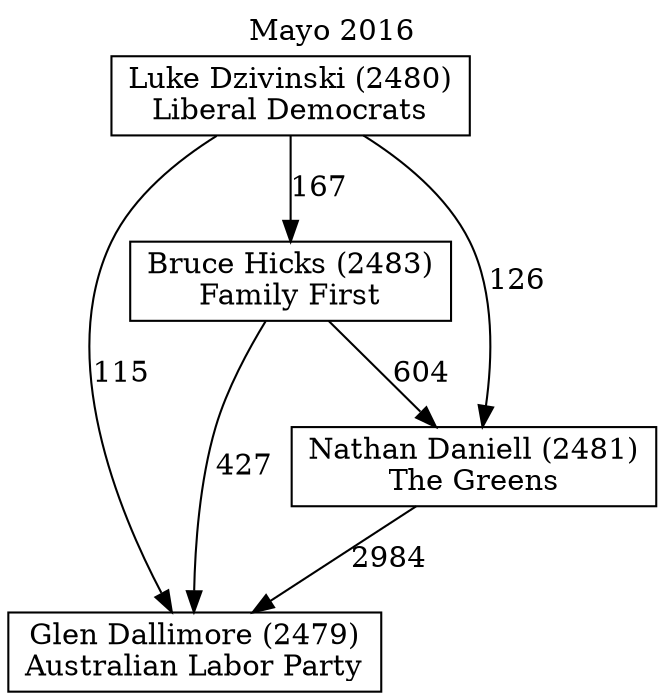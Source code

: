 // House preference flow
digraph "Glen Dallimore (2479)_Mayo_2016" {
	graph [label="Mayo 2016" labelloc=t mclimit=10]
	node [shape=box]
	"Bruce Hicks (2483)" [label="Bruce Hicks (2483)
Family First"]
	"Luke Dzivinski (2480)" [label="Luke Dzivinski (2480)
Liberal Democrats"]
	"Glen Dallimore (2479)" [label="Glen Dallimore (2479)
Australian Labor Party"]
	"Nathan Daniell (2481)" [label="Nathan Daniell (2481)
The Greens"]
	"Luke Dzivinski (2480)" -> "Nathan Daniell (2481)" [label=126]
	"Bruce Hicks (2483)" -> "Glen Dallimore (2479)" [label=427]
	"Nathan Daniell (2481)" -> "Glen Dallimore (2479)" [label=2984]
	"Luke Dzivinski (2480)" -> "Glen Dallimore (2479)" [label=115]
	"Luke Dzivinski (2480)" -> "Bruce Hicks (2483)" [label=167]
	"Bruce Hicks (2483)" -> "Nathan Daniell (2481)" [label=604]
}
